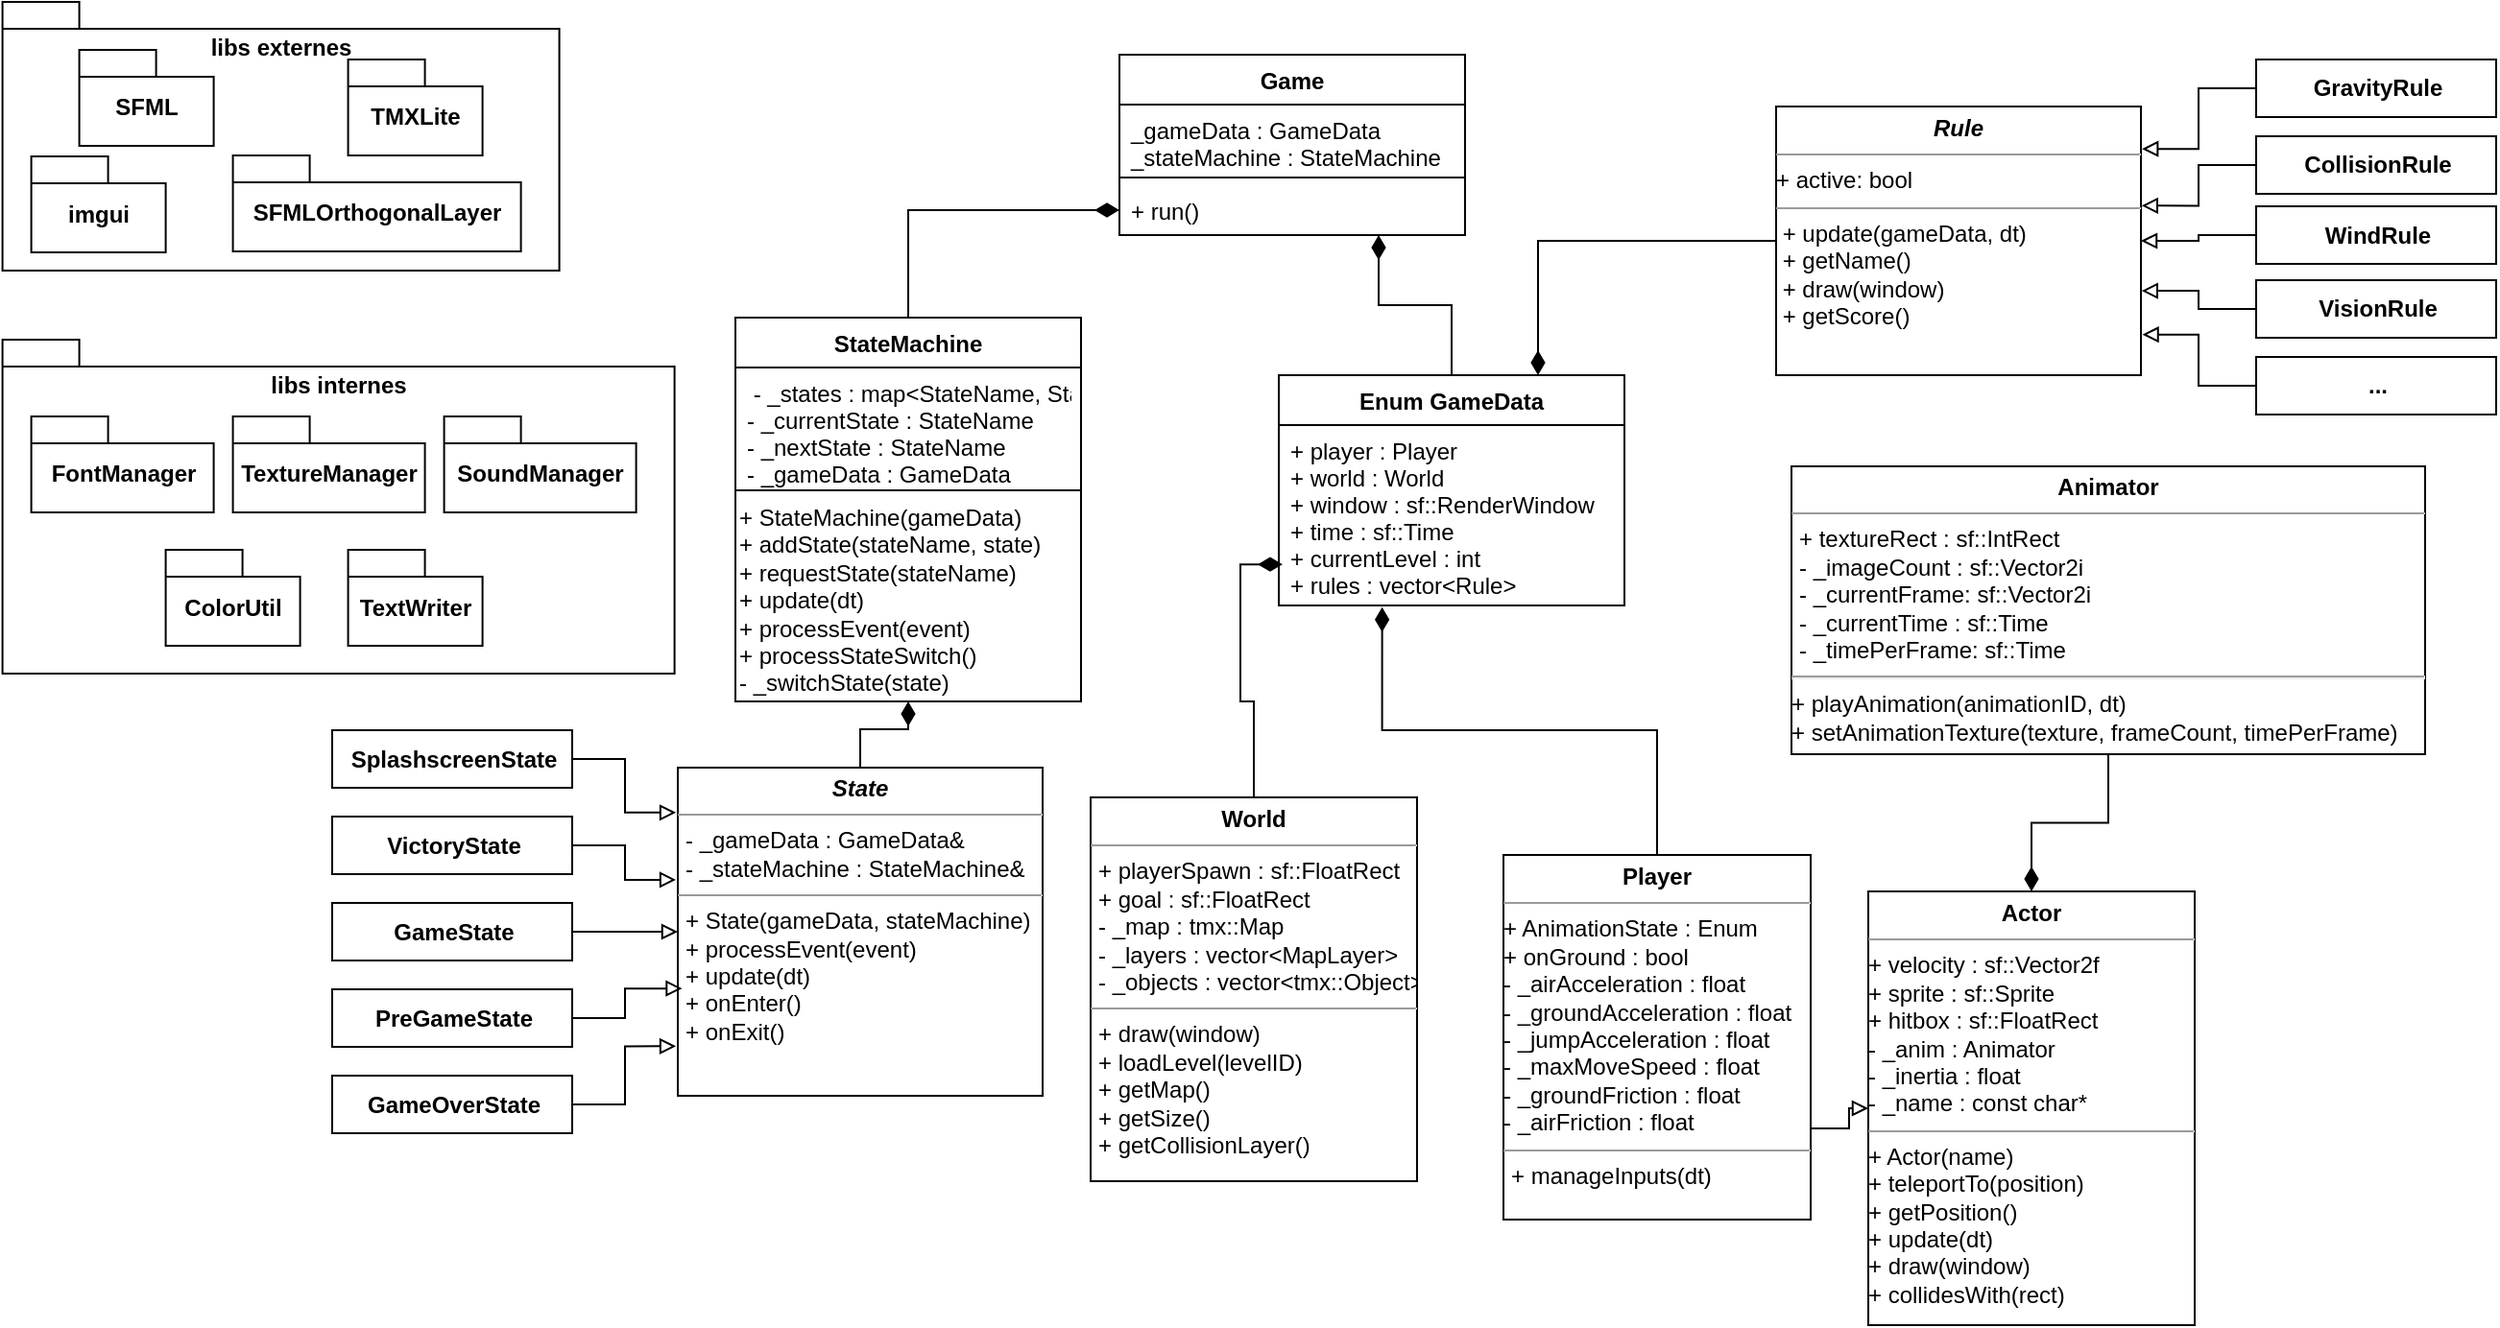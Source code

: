 <mxfile version="10.7.5" type="device"><diagram name="Page-1" id="c4acf3e9-155e-7222-9cf6-157b1a14988f"><mxGraphModel dx="1640" dy="980" grid="1" gridSize="10" guides="1" tooltips="1" connect="1" arrows="1" fold="1" page="1" pageScale="1" pageWidth="1080" pageHeight="720" background="#ffffff" math="0" shadow="0"><root><mxCell id="0"/><mxCell id="1" parent="0"/><mxCell id="J0AuMNUMtCeEsdWevpH2-1" value="Game" style="swimlane;fontStyle=1;align=center;verticalAlign=top;childLayout=stackLayout;horizontal=1;startSize=26;horizontalStack=0;resizeParent=1;resizeParentMax=0;resizeLast=0;collapsible=1;marginBottom=0;" vertex="1" parent="1"><mxGeometry x="617" y="46.5" width="180" height="94" as="geometry"/></mxCell><mxCell id="J0AuMNUMtCeEsdWevpH2-2" value="_gameData : GameData&#xA;_stateMachine : StateMachine&#xA;&#xA;" style="text;strokeColor=none;fillColor=none;align=left;verticalAlign=top;spacingLeft=4;spacingRight=4;overflow=hidden;rotatable=0;points=[[0,0.5],[1,0.5]];portConstraint=eastwest;fontStyle=0" vertex="1" parent="J0AuMNUMtCeEsdWevpH2-1"><mxGeometry y="26" width="180" height="34" as="geometry"/></mxCell><mxCell id="J0AuMNUMtCeEsdWevpH2-3" value="" style="line;strokeWidth=1;fillColor=none;align=left;verticalAlign=middle;spacingTop=-1;spacingLeft=3;spacingRight=3;rotatable=0;labelPosition=right;points=[];portConstraint=eastwest;" vertex="1" parent="J0AuMNUMtCeEsdWevpH2-1"><mxGeometry y="60" width="180" height="8" as="geometry"/></mxCell><mxCell id="J0AuMNUMtCeEsdWevpH2-4" value="+ run()" style="text;strokeColor=none;fillColor=none;align=left;verticalAlign=top;spacingLeft=4;spacingRight=4;overflow=hidden;rotatable=0;points=[[0,0.5],[1,0.5]];portConstraint=eastwest;" vertex="1" parent="J0AuMNUMtCeEsdWevpH2-1"><mxGeometry y="68" width="180" height="26" as="geometry"/></mxCell><mxCell id="J0AuMNUMtCeEsdWevpH2-83" style="edgeStyle=orthogonalEdgeStyle;rounded=0;orthogonalLoop=1;jettySize=auto;html=1;exitX=0.5;exitY=0;exitDx=0;exitDy=0;entryX=0.75;entryY=1;entryDx=0;entryDy=0;endArrow=diamondThin;endFill=1;endSize=10;" edge="1" parent="1" source="J0AuMNUMtCeEsdWevpH2-11" target="J0AuMNUMtCeEsdWevpH2-1"><mxGeometry relative="1" as="geometry"/></mxCell><mxCell id="J0AuMNUMtCeEsdWevpH2-11" value="Enum GameData" style="swimlane;fontStyle=1;childLayout=stackLayout;horizontal=1;startSize=26;fillColor=none;horizontalStack=0;resizeParent=1;resizeParentMax=0;resizeLast=0;collapsible=1;marginBottom=0;" vertex="1" parent="1"><mxGeometry x="700" y="213.5" width="180" height="120" as="geometry"/></mxCell><mxCell id="J0AuMNUMtCeEsdWevpH2-12" value="+ player : Player&#xA;+ world : World&#xA;+ window : sf::RenderWindow&#xA;+ time : sf::Time&#xA;+ currentLevel : int&#xA;+ rules : vector&lt;Rule&gt;&#xA;" style="text;strokeColor=none;fillColor=none;align=left;verticalAlign=top;spacingLeft=4;spacingRight=4;overflow=hidden;rotatable=0;points=[[0,0.5],[1,0.5]];portConstraint=eastwest;" vertex="1" parent="J0AuMNUMtCeEsdWevpH2-11"><mxGeometry y="26" width="180" height="94" as="geometry"/></mxCell><mxCell id="J0AuMNUMtCeEsdWevpH2-82" style="edgeStyle=orthogonalEdgeStyle;rounded=0;orthogonalLoop=1;jettySize=auto;html=1;exitX=0.5;exitY=0;exitDx=0;exitDy=0;entryX=0;entryY=0.5;entryDx=0;entryDy=0;endArrow=diamondThin;endFill=1;endSize=10;" edge="1" parent="1" source="J0AuMNUMtCeEsdWevpH2-17" target="J0AuMNUMtCeEsdWevpH2-4"><mxGeometry relative="1" as="geometry"/></mxCell><mxCell id="J0AuMNUMtCeEsdWevpH2-17" value="StateMachine" style="swimlane;fontStyle=1;align=center;verticalAlign=top;childLayout=stackLayout;horizontal=1;startSize=26;horizontalStack=0;resizeParent=1;resizeParentMax=0;resizeLast=0;collapsible=1;marginBottom=0;" vertex="1" parent="1"><mxGeometry x="417" y="183.5" width="180" height="200" as="geometry"><mxRectangle x="200" y="63" width="110" height="26" as="alternateBounds"/></mxGeometry></mxCell><mxCell id="J0AuMNUMtCeEsdWevpH2-20" value=" - _states : map&lt;StateName, State&gt;&#xA;- _currentState : StateName&#xA;- _nextState : StateName&#xA;- _gameData : GameData&#xA;" style="text;strokeColor=none;fillColor=none;align=left;verticalAlign=top;spacingLeft=4;spacingRight=4;overflow=hidden;rotatable=0;points=[[0,0.5],[1,0.5]];portConstraint=eastwest;" vertex="1" parent="J0AuMNUMtCeEsdWevpH2-17"><mxGeometry y="26" width="180" height="64" as="geometry"/></mxCell><mxCell id="J0AuMNUMtCeEsdWevpH2-22" value="&lt;div align=&quot;left&quot;&gt;+ StateMachine(gameData)&lt;br&gt;&lt;/div&gt;&lt;div align=&quot;left&quot;&gt;+ addState(stateName, state)&lt;br&gt;+ requestState(stateName)&lt;br&gt;+ update(dt)&lt;br&gt;+ processEvent(event)&lt;br&gt;&lt;/div&gt;&lt;div align=&quot;left&quot;&gt;+ processStateSwitch()&lt;/div&gt;&lt;div align=&quot;left&quot;&gt;- _switchState(state)&lt;br&gt;&lt;/div&gt;" style="html=1;strokeColor=#000000;fillColor=none;align=left;verticalAlign=top;" vertex="1" parent="J0AuMNUMtCeEsdWevpH2-17"><mxGeometry y="90" width="180" height="110" as="geometry"/></mxCell><mxCell id="J0AuMNUMtCeEsdWevpH2-81" style="edgeStyle=orthogonalEdgeStyle;rounded=0;orthogonalLoop=1;jettySize=auto;html=1;exitX=0.5;exitY=0;exitDx=0;exitDy=0;entryX=0.5;entryY=1;entryDx=0;entryDy=0;endArrow=diamondThin;endFill=1;endSize=10;" edge="1" parent="1" source="J0AuMNUMtCeEsdWevpH2-24" target="J0AuMNUMtCeEsdWevpH2-22"><mxGeometry relative="1" as="geometry"/></mxCell><mxCell id="J0AuMNUMtCeEsdWevpH2-24" value="&lt;p style=&quot;margin: 0px ; margin-top: 4px ; text-align: center&quot;&gt;&lt;i&gt;&lt;b&gt;State&lt;/b&gt;&lt;/i&gt;&lt;/p&gt;&lt;hr size=&quot;1&quot;&gt;&lt;p style=&quot;margin: 0px ; margin-left: 4px&quot;&gt;- _gameData : GameData&amp;amp;&lt;/p&gt;&lt;p style=&quot;margin: 0px ; margin-left: 4px&quot;&gt;- _stateMachine : StateMachine&amp;amp;&lt;/p&gt;&lt;hr size=&quot;1&quot;&gt;&lt;p style=&quot;margin: 0px ; margin-left: 4px&quot;&gt;+ State(gameData, stateMachine)&lt;br&gt;&lt;/p&gt;&lt;p style=&quot;margin: 0px ; margin-left: 4px&quot;&gt;+ processEvent(event)&lt;/p&gt;&lt;p style=&quot;margin: 0px ; margin-left: 4px&quot;&gt;+ update(dt)&lt;/p&gt;&lt;p style=&quot;margin: 0px ; margin-left: 4px&quot;&gt;+ onEnter()&lt;/p&gt;&lt;p style=&quot;margin: 0px ; margin-left: 4px&quot;&gt;+ onExit()&lt;br&gt;&lt;/p&gt;" style="verticalAlign=top;align=left;overflow=fill;fontSize=12;fontFamily=Helvetica;html=1;strokeColor=#000000;fillColor=none;" vertex="1" parent="1"><mxGeometry x="387" y="418" width="190" height="171" as="geometry"/></mxCell><mxCell id="J0AuMNUMtCeEsdWevpH2-47" style="edgeStyle=orthogonalEdgeStyle;rounded=0;orthogonalLoop=1;jettySize=auto;html=1;exitX=1;exitY=0.5;exitDx=0;exitDy=0;entryX=-0.005;entryY=0.137;entryDx=0;entryDy=0;entryPerimeter=0;endArrow=block;endFill=0;" edge="1" parent="1" source="J0AuMNUMtCeEsdWevpH2-25" target="J0AuMNUMtCeEsdWevpH2-24"><mxGeometry relative="1" as="geometry"/></mxCell><mxCell id="J0AuMNUMtCeEsdWevpH2-25" value="&lt;div&gt;SplashscreenState&lt;/div&gt;" style="html=1;strokeColor=#000000;fillColor=none;align=center;fontStyle=1" vertex="1" parent="1"><mxGeometry x="207" y="398.5" width="125" height="30" as="geometry"/></mxCell><mxCell id="J0AuMNUMtCeEsdWevpH2-48" style="edgeStyle=orthogonalEdgeStyle;rounded=0;orthogonalLoop=1;jettySize=auto;html=1;exitX=1;exitY=0.5;exitDx=0;exitDy=0;entryX=0;entryY=0.5;entryDx=0;entryDy=0;endArrow=block;endFill=0;" edge="1" parent="1" source="J0AuMNUMtCeEsdWevpH2-26" target="J0AuMNUMtCeEsdWevpH2-24"><mxGeometry relative="1" as="geometry"/></mxCell><mxCell id="J0AuMNUMtCeEsdWevpH2-26" value="&lt;div&gt;GameState&lt;/div&gt;" style="html=1;strokeColor=#000000;fillColor=none;align=center;fontStyle=1" vertex="1" parent="1"><mxGeometry x="207" y="488.5" width="125" height="30" as="geometry"/></mxCell><mxCell id="J0AuMNUMtCeEsdWevpH2-52" style="edgeStyle=orthogonalEdgeStyle;rounded=0;orthogonalLoop=1;jettySize=auto;html=1;exitX=1;exitY=0.5;exitDx=0;exitDy=0;entryX=-0.005;entryY=0.342;entryDx=0;entryDy=0;entryPerimeter=0;endArrow=block;endFill=0;" edge="1" parent="1" source="J0AuMNUMtCeEsdWevpH2-27" target="J0AuMNUMtCeEsdWevpH2-24"><mxGeometry relative="1" as="geometry"/></mxCell><mxCell id="J0AuMNUMtCeEsdWevpH2-27" value="VictoryState" style="html=1;strokeColor=#000000;fillColor=none;align=center;fontStyle=1" vertex="1" parent="1"><mxGeometry x="207" y="443.5" width="125" height="30" as="geometry"/></mxCell><mxCell id="J0AuMNUMtCeEsdWevpH2-54" style="edgeStyle=orthogonalEdgeStyle;rounded=0;orthogonalLoop=1;jettySize=auto;html=1;exitX=1;exitY=0.5;exitDx=0;exitDy=0;entryX=-0.005;entryY=0.849;entryDx=0;entryDy=0;entryPerimeter=0;endArrow=block;endFill=0;" edge="1" parent="1" source="J0AuMNUMtCeEsdWevpH2-28" target="J0AuMNUMtCeEsdWevpH2-24"><mxGeometry relative="1" as="geometry"/></mxCell><mxCell id="J0AuMNUMtCeEsdWevpH2-28" value="&lt;div&gt;GameOverState&lt;/div&gt;" style="html=1;strokeColor=#000000;fillColor=none;align=center;fontStyle=1" vertex="1" parent="1"><mxGeometry x="207" y="578.5" width="125" height="30" as="geometry"/></mxCell><mxCell id="J0AuMNUMtCeEsdWevpH2-53" style="edgeStyle=orthogonalEdgeStyle;rounded=0;orthogonalLoop=1;jettySize=auto;html=1;exitX=1;exitY=0.5;exitDx=0;exitDy=0;entryX=0.012;entryY=0.673;entryDx=0;entryDy=0;entryPerimeter=0;endArrow=block;endFill=0;" edge="1" parent="1" source="J0AuMNUMtCeEsdWevpH2-29" target="J0AuMNUMtCeEsdWevpH2-24"><mxGeometry relative="1" as="geometry"/></mxCell><mxCell id="J0AuMNUMtCeEsdWevpH2-29" value="PreGameState" style="html=1;strokeColor=#000000;fillColor=none;align=center;fontStyle=1" vertex="1" parent="1"><mxGeometry x="207" y="533.5" width="125" height="30" as="geometry"/></mxCell><mxCell id="J0AuMNUMtCeEsdWevpH2-86" style="edgeStyle=orthogonalEdgeStyle;rounded=0;orthogonalLoop=1;jettySize=auto;html=1;exitX=0;exitY=0.5;exitDx=0;exitDy=0;entryX=0.75;entryY=0;entryDx=0;entryDy=0;endArrow=diamondThin;endFill=1;endSize=10;" edge="1" parent="1" source="J0AuMNUMtCeEsdWevpH2-31" target="J0AuMNUMtCeEsdWevpH2-11"><mxGeometry relative="1" as="geometry"/></mxCell><mxCell id="J0AuMNUMtCeEsdWevpH2-31" value="&lt;p style=&quot;margin: 0px ; margin-top: 4px ; text-align: center&quot;&gt;&lt;i&gt;&lt;b&gt;Rule&lt;/b&gt;&lt;/i&gt;&lt;/p&gt;&lt;hr size=&quot;1&quot;&gt;+ active: bool&lt;br&gt;&lt;hr size=&quot;1&quot;&gt;&lt;div&gt;&amp;nbsp;+ update(gameData, dt)&lt;/div&gt;&lt;div&gt;&amp;nbsp;+ getName()&lt;/div&gt;&lt;div&gt;&amp;nbsp;+ draw(window)&lt;/div&gt;&lt;div&gt;&amp;nbsp;+ getScore()&lt;/div&gt;" style="verticalAlign=top;align=left;overflow=fill;fontSize=12;fontFamily=Helvetica;html=1;strokeColor=#000000;fillColor=none;" vertex="1" parent="1"><mxGeometry x="959" y="73.5" width="190" height="140" as="geometry"/></mxCell><mxCell id="J0AuMNUMtCeEsdWevpH2-55" style="edgeStyle=orthogonalEdgeStyle;rounded=0;orthogonalLoop=1;jettySize=auto;html=1;exitX=0;exitY=0.5;exitDx=0;exitDy=0;entryX=1.003;entryY=0.158;entryDx=0;entryDy=0;entryPerimeter=0;endArrow=block;endFill=0;" edge="1" parent="1" source="J0AuMNUMtCeEsdWevpH2-32" target="J0AuMNUMtCeEsdWevpH2-31"><mxGeometry relative="1" as="geometry"/></mxCell><mxCell id="J0AuMNUMtCeEsdWevpH2-32" value="&lt;div&gt;GravityRule&lt;/div&gt;" style="html=1;strokeColor=#000000;fillColor=none;align=center;fontStyle=1" vertex="1" parent="1"><mxGeometry x="1209" y="49" width="125" height="30" as="geometry"/></mxCell><mxCell id="J0AuMNUMtCeEsdWevpH2-58" style="edgeStyle=orthogonalEdgeStyle;rounded=0;orthogonalLoop=1;jettySize=auto;html=1;exitX=0;exitY=0.5;exitDx=0;exitDy=0;entryX=1.002;entryY=0.369;entryDx=0;entryDy=0;entryPerimeter=0;endArrow=block;endFill=0;" edge="1" parent="1" source="J0AuMNUMtCeEsdWevpH2-33" target="J0AuMNUMtCeEsdWevpH2-31"><mxGeometry relative="1" as="geometry"/></mxCell><mxCell id="J0AuMNUMtCeEsdWevpH2-33" value="CollisionRule" style="html=1;strokeColor=#000000;fillColor=none;align=center;fontStyle=1" vertex="1" parent="1"><mxGeometry x="1209" y="89" width="125" height="30" as="geometry"/></mxCell><mxCell id="J0AuMNUMtCeEsdWevpH2-56" style="edgeStyle=orthogonalEdgeStyle;rounded=0;orthogonalLoop=1;jettySize=auto;html=1;exitX=0;exitY=0.5;exitDx=0;exitDy=0;entryX=1;entryY=0.5;entryDx=0;entryDy=0;endArrow=block;endFill=0;" edge="1" parent="1" source="J0AuMNUMtCeEsdWevpH2-34" target="J0AuMNUMtCeEsdWevpH2-31"><mxGeometry relative="1" as="geometry"/></mxCell><mxCell id="J0AuMNUMtCeEsdWevpH2-34" value="WindRule" style="html=1;strokeColor=#000000;fillColor=none;align=center;fontStyle=1" vertex="1" parent="1"><mxGeometry x="1209" y="125.5" width="125" height="30" as="geometry"/></mxCell><mxCell id="J0AuMNUMtCeEsdWevpH2-59" style="edgeStyle=orthogonalEdgeStyle;rounded=0;orthogonalLoop=1;jettySize=auto;html=1;exitX=0;exitY=0.5;exitDx=0;exitDy=0;entryX=1.002;entryY=0.686;entryDx=0;entryDy=0;entryPerimeter=0;endArrow=block;endFill=0;" edge="1" parent="1" source="J0AuMNUMtCeEsdWevpH2-35" target="J0AuMNUMtCeEsdWevpH2-31"><mxGeometry relative="1" as="geometry"/></mxCell><mxCell id="J0AuMNUMtCeEsdWevpH2-35" value="&lt;div&gt;VisionRule&lt;/div&gt;" style="html=1;strokeColor=#000000;fillColor=none;align=center;fontStyle=1" vertex="1" parent="1"><mxGeometry x="1209" y="164" width="125" height="30" as="geometry"/></mxCell><mxCell id="J0AuMNUMtCeEsdWevpH2-60" style="edgeStyle=orthogonalEdgeStyle;rounded=0;orthogonalLoop=1;jettySize=auto;html=1;exitX=0;exitY=0.5;exitDx=0;exitDy=0;entryX=1.004;entryY=0.849;entryDx=0;entryDy=0;entryPerimeter=0;endArrow=block;endFill=0;" edge="1" parent="1" source="J0AuMNUMtCeEsdWevpH2-36" target="J0AuMNUMtCeEsdWevpH2-31"><mxGeometry relative="1" as="geometry"/></mxCell><mxCell id="J0AuMNUMtCeEsdWevpH2-36" value="..." style="html=1;strokeColor=#000000;fillColor=none;align=center;fontStyle=1" vertex="1" parent="1"><mxGeometry x="1209" y="204" width="125" height="30" as="geometry"/></mxCell><mxCell id="J0AuMNUMtCeEsdWevpH2-84" style="edgeStyle=orthogonalEdgeStyle;rounded=0;orthogonalLoop=1;jettySize=auto;html=1;exitX=0.5;exitY=0;exitDx=0;exitDy=0;entryX=0.011;entryY=0.772;entryDx=0;entryDy=0;entryPerimeter=0;endArrow=diamondThin;endFill=1;endSize=10;" edge="1" parent="1" source="J0AuMNUMtCeEsdWevpH2-38" target="J0AuMNUMtCeEsdWevpH2-12"><mxGeometry relative="1" as="geometry"/></mxCell><mxCell id="J0AuMNUMtCeEsdWevpH2-38" value="&lt;p style=&quot;margin: 0px ; margin-top: 4px ; text-align: center&quot;&gt;&lt;b&gt;World&lt;/b&gt;&lt;/p&gt;&lt;hr size=&quot;1&quot;&gt;&lt;p style=&quot;margin: 0px ; margin-left: 4px&quot;&gt;+ playerSpawn : sf::FloatRect&lt;/p&gt;&lt;p style=&quot;margin: 0px ; margin-left: 4px&quot;&gt;+ goal : sf::FloatRect&lt;br&gt;&lt;/p&gt;&lt;p style=&quot;margin: 0px ; margin-left: 4px&quot;&gt;- _map : tmx::Map&lt;/p&gt;&lt;p style=&quot;margin: 0px ; margin-left: 4px&quot;&gt;- _layers : vector&amp;lt;MapLayer&amp;gt;&lt;/p&gt;&lt;p style=&quot;margin: 0px ; margin-left: 4px&quot;&gt;- _objects : vector&amp;lt;tmx::Object&amp;gt;&lt;/p&gt;&lt;hr size=&quot;1&quot;&gt;&lt;p style=&quot;margin: 0px ; margin-left: 4px&quot;&gt;+ draw(window)&lt;/p&gt;&lt;p style=&quot;margin: 0px ; margin-left: 4px&quot;&gt;+ loadLevel(levelID)&lt;/p&gt;&lt;p style=&quot;margin: 0px ; margin-left: 4px&quot;&gt;+ getMap()&lt;/p&gt;&lt;p style=&quot;margin: 0px ; margin-left: 4px&quot;&gt;+ getSize()&lt;/p&gt;&lt;p style=&quot;margin: 0px ; margin-left: 4px&quot;&gt;+ getCollisionLayer()&lt;/p&gt;" style="verticalAlign=top;align=left;overflow=fill;fontSize=12;fontFamily=Helvetica;html=1;strokeColor=#000000;fillColor=none;" vertex="1" parent="1"><mxGeometry x="602" y="433.5" width="170" height="200" as="geometry"/></mxCell><mxCell id="J0AuMNUMtCeEsdWevpH2-39" value="&lt;p style=&quot;margin: 0px ; margin-top: 4px ; text-align: center&quot;&gt;&lt;b&gt;Actor&lt;/b&gt;&lt;/p&gt;&lt;hr size=&quot;1&quot;&gt;&lt;div&gt;+ velocity : sf::Vector2f&lt;/div&gt;&lt;div&gt;+ sprite : sf::Sprite&lt;/div&gt;&lt;div&gt;+ hitbox : sf::FloatRect&lt;/div&gt;&lt;div&gt;- _anim : Animator&lt;/div&gt;&lt;div&gt;- _inertia : float&lt;/div&gt;&lt;div&gt;- _name : const char*&lt;br&gt;&lt;/div&gt;&lt;hr size=&quot;1&quot;&gt;&lt;div&gt;+ Actor(name)&lt;/div&gt;&lt;div&gt;+ teleportTo(position)&lt;/div&gt;&lt;div&gt;+ getPosition()&lt;/div&gt;&lt;div&gt;+ update(dt)&lt;/div&gt;&lt;div&gt;+ draw(window)&lt;/div&gt;&lt;div&gt;+ collidesWith(rect)&lt;/div&gt;" style="verticalAlign=top;align=left;overflow=fill;fontSize=12;fontFamily=Helvetica;html=1;strokeColor=#000000;fillColor=none;" vertex="1" parent="1"><mxGeometry x="1007" y="482.5" width="170" height="226" as="geometry"/></mxCell><mxCell id="J0AuMNUMtCeEsdWevpH2-61" style="edgeStyle=orthogonalEdgeStyle;rounded=0;orthogonalLoop=1;jettySize=auto;html=1;exitX=1;exitY=0.75;exitDx=0;exitDy=0;endArrow=block;endFill=0;" edge="1" parent="1" source="J0AuMNUMtCeEsdWevpH2-40" target="J0AuMNUMtCeEsdWevpH2-39"><mxGeometry relative="1" as="geometry"/></mxCell><mxCell id="J0AuMNUMtCeEsdWevpH2-85" style="edgeStyle=orthogonalEdgeStyle;rounded=0;orthogonalLoop=1;jettySize=auto;html=1;exitX=0.5;exitY=0;exitDx=0;exitDy=0;entryX=0.299;entryY=1.009;entryDx=0;entryDy=0;entryPerimeter=0;endArrow=diamondThin;endFill=1;endSize=10;" edge="1" parent="1" source="J0AuMNUMtCeEsdWevpH2-40" target="J0AuMNUMtCeEsdWevpH2-12"><mxGeometry relative="1" as="geometry"/></mxCell><mxCell id="J0AuMNUMtCeEsdWevpH2-40" value="&lt;p style=&quot;margin: 0px ; margin-top: 4px ; text-align: center&quot;&gt;&lt;b&gt;Player&lt;/b&gt;&lt;/p&gt;&lt;hr size=&quot;1&quot;&gt;&lt;div&gt;+ AnimationState : Enum&lt;br&gt;&lt;/div&gt;&lt;div&gt;+ onGround : bool&lt;br&gt;&lt;/div&gt;&lt;div&gt;- _airAcceleration : float&lt;/div&gt;&lt;div&gt;- _groundAcceleration : float&lt;/div&gt;&lt;div&gt;- _jumpAcceleration : float&lt;/div&gt;&lt;div&gt;- _maxMoveSpeed : float&lt;/div&gt;&lt;div&gt;- _groundFriction : float&lt;/div&gt;&lt;div&gt;- _airFriction : float&lt;/div&gt;&lt;hr size=&quot;1&quot;&gt;&lt;p style=&quot;margin: 0px ; margin-left: 4px&quot;&gt;+ manageInputs(dt)&lt;/p&gt;" style="verticalAlign=top;align=left;overflow=fill;fontSize=12;fontFamily=Helvetica;html=1;strokeColor=#000000;fillColor=none;" vertex="1" parent="1"><mxGeometry x="817" y="463.5" width="160" height="190" as="geometry"/></mxCell><mxCell id="J0AuMNUMtCeEsdWevpH2-87" style="edgeStyle=orthogonalEdgeStyle;rounded=0;orthogonalLoop=1;jettySize=auto;html=1;exitX=0.5;exitY=1;exitDx=0;exitDy=0;entryX=0.5;entryY=0;entryDx=0;entryDy=0;endArrow=diamondThin;endFill=1;endSize=10;" edge="1" parent="1" source="J0AuMNUMtCeEsdWevpH2-41" target="J0AuMNUMtCeEsdWevpH2-39"><mxGeometry relative="1" as="geometry"/></mxCell><mxCell id="J0AuMNUMtCeEsdWevpH2-41" value="&lt;p style=&quot;margin: 0px ; margin-top: 4px ; text-align: center&quot;&gt;&lt;b&gt;Animator&lt;/b&gt;&lt;/p&gt;&lt;hr size=&quot;1&quot;&gt;&lt;p style=&quot;margin: 0px ; margin-left: 4px&quot;&gt;+ textureRect : sf::IntRect&lt;/p&gt;&lt;p style=&quot;margin: 0px ; margin-left: 4px&quot;&gt;- _imageCount : sf::Vector2i&lt;/p&gt;&lt;p style=&quot;margin: 0px ; margin-left: 4px&quot;&gt;- _currentFrame: sf::Vector2i&lt;/p&gt;&lt;p style=&quot;margin: 0px ; margin-left: 4px&quot;&gt;- _currentTime : sf::Time&lt;/p&gt;&lt;p style=&quot;margin: 0px ; margin-left: 4px&quot;&gt;- _timePerFrame: sf::Time&lt;br&gt;&lt;/p&gt;&lt;hr&gt;&lt;div&gt;+ playAnimation(animationID, dt)&lt;/div&gt;&lt;div&gt;+ setAnimationTexture(texture, frameCount, timePerFrame)&lt;br&gt;&lt;/div&gt;" style="verticalAlign=top;align=left;overflow=fill;fontSize=12;fontFamily=Helvetica;html=1;strokeColor=#000000;fillColor=none;" vertex="1" parent="1"><mxGeometry x="967" y="261" width="330" height="150" as="geometry"/></mxCell><mxCell id="J0AuMNUMtCeEsdWevpH2-44" value="libs externes" style="shape=folder;fontStyle=1;spacingTop=10;tabWidth=40;tabHeight=14;tabPosition=left;html=1;strokeColor=#000000;fillColor=none;align=center;verticalAlign=top;" vertex="1" parent="1"><mxGeometry x="35.294" y="19" width="290" height="140" as="geometry"/></mxCell><mxCell id="J0AuMNUMtCeEsdWevpH2-62" value="SFML" style="shape=folder;fontStyle=1;spacingTop=10;tabWidth=40;tabHeight=14;tabPosition=left;html=1;strokeColor=#000000;fillColor=none;align=center;" vertex="1" parent="1"><mxGeometry x="75.294" y="44" width="70" height="50" as="geometry"/></mxCell><mxCell id="J0AuMNUMtCeEsdWevpH2-63" value="&lt;div&gt;TMXLite&lt;/div&gt;" style="shape=folder;fontStyle=1;spacingTop=10;tabWidth=40;tabHeight=14;tabPosition=left;html=1;strokeColor=#000000;fillColor=none;align=center;" vertex="1" parent="1"><mxGeometry x="215.294" y="49" width="70" height="50" as="geometry"/></mxCell><mxCell id="J0AuMNUMtCeEsdWevpH2-64" value="SFMLOrthogonalLayer" style="shape=folder;fontStyle=1;spacingTop=10;tabWidth=40;tabHeight=14;tabPosition=left;html=1;strokeColor=#000000;fillColor=none;align=center;" vertex="1" parent="1"><mxGeometry x="155.294" y="99" width="150" height="50" as="geometry"/></mxCell><mxCell id="J0AuMNUMtCeEsdWevpH2-65" value="imgui" style="shape=folder;fontStyle=1;spacingTop=10;tabWidth=40;tabHeight=14;tabPosition=left;html=1;strokeColor=#000000;fillColor=none;align=center;" vertex="1" parent="1"><mxGeometry x="50.294" y="99.5" width="70" height="50" as="geometry"/></mxCell><mxCell id="J0AuMNUMtCeEsdWevpH2-66" value="libs internes" style="shape=folder;fontStyle=1;spacingTop=10;tabWidth=40;tabHeight=14;tabPosition=left;html=1;strokeColor=#000000;fillColor=none;align=center;verticalAlign=top;" vertex="1" parent="1"><mxGeometry x="35.294" y="195" width="350" height="174" as="geometry"/></mxCell><mxCell id="J0AuMNUMtCeEsdWevpH2-67" value="FontManager" style="shape=folder;fontStyle=1;spacingTop=10;tabWidth=40;tabHeight=14;tabPosition=left;html=1;strokeColor=#000000;fillColor=none;align=center;" vertex="1" parent="1"><mxGeometry x="50.294" y="235" width="95" height="50" as="geometry"/></mxCell><mxCell id="J0AuMNUMtCeEsdWevpH2-68" value="TextureManager" style="shape=folder;fontStyle=1;spacingTop=10;tabWidth=40;tabHeight=14;tabPosition=left;html=1;strokeColor=#000000;fillColor=none;align=center;" vertex="1" parent="1"><mxGeometry x="155.294" y="235" width="100" height="50" as="geometry"/></mxCell><mxCell id="J0AuMNUMtCeEsdWevpH2-69" value="SoundManager" style="shape=folder;fontStyle=1;spacingTop=10;tabWidth=40;tabHeight=14;tabPosition=left;html=1;strokeColor=#000000;fillColor=none;align=center;" vertex="1" parent="1"><mxGeometry x="265.294" y="235" width="100" height="50" as="geometry"/></mxCell><mxCell id="J0AuMNUMtCeEsdWevpH2-70" value="&lt;div&gt;ColorUtil&lt;/div&gt;" style="shape=folder;fontStyle=1;spacingTop=10;tabWidth=40;tabHeight=14;tabPosition=left;html=1;strokeColor=#000000;fillColor=none;align=center;" vertex="1" parent="1"><mxGeometry x="120.294" y="304.5" width="70" height="50" as="geometry"/></mxCell><mxCell id="J0AuMNUMtCeEsdWevpH2-71" value="TextWriter" style="shape=folder;fontStyle=1;spacingTop=10;tabWidth=40;tabHeight=14;tabPosition=left;html=1;strokeColor=#000000;fillColor=none;align=center;" vertex="1" parent="1"><mxGeometry x="215.294" y="304.5" width="70" height="50" as="geometry"/></mxCell></root></mxGraphModel></diagram></mxfile>